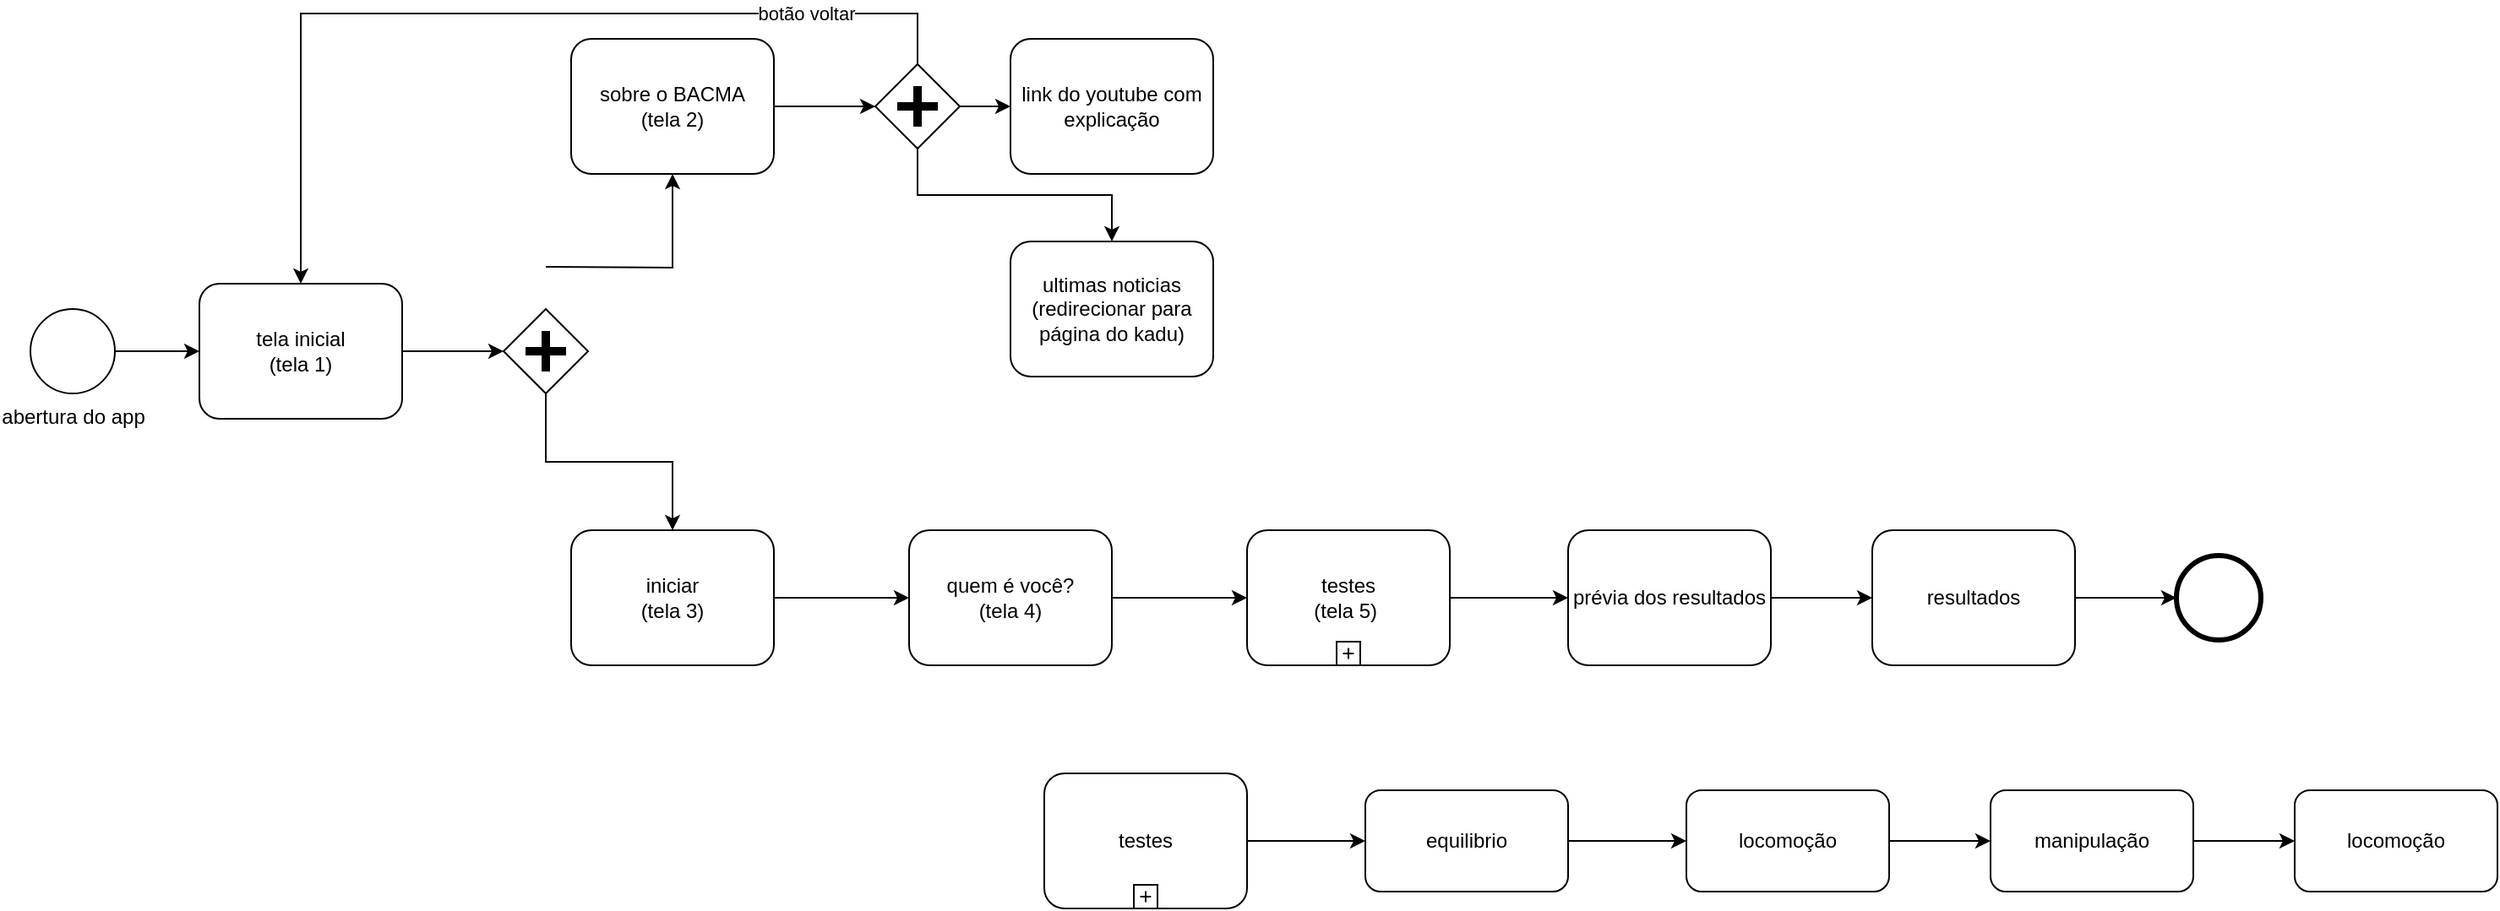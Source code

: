 <mxfile version="26.1.3">
  <diagram name="Page-1" id="2a216829-ef6e-dabb-86c1-c78162f3ba2b">
    <mxGraphModel dx="1173" dy="613" grid="1" gridSize="10" guides="1" tooltips="1" connect="1" arrows="1" fold="1" page="1" pageScale="1" pageWidth="850" pageHeight="1100" background="none" math="0" shadow="0">
      <root>
        <mxCell id="0" />
        <mxCell id="1" parent="0" />
        <mxCell id="7a84cebc1def654-1" value="abertura do app" style="shape=mxgraph.bpmn.shape;html=1;verticalLabelPosition=bottom;labelBackgroundColor=#ffffff;verticalAlign=top;perimeter=ellipsePerimeter;outline=standard;symbol=general;" parent="1" vertex="1">
          <mxGeometry x="260" y="265" width="50" height="50" as="geometry" />
        </mxCell>
        <mxCell id="BAjG6atXqVWXZ9zUJh5G-3" value="" style="edgeStyle=orthogonalEdgeStyle;rounded=0;orthogonalLoop=1;jettySize=auto;html=1;" edge="1" parent="1" source="7a84cebc1def654-2" target="7a84cebc1def654-9">
          <mxGeometry relative="1" as="geometry" />
        </mxCell>
        <mxCell id="7a84cebc1def654-2" value="tela inicial&lt;br&gt;(tela 1)" style="shape=ext;rounded=1;html=1;whiteSpace=wrap;" parent="1" vertex="1">
          <mxGeometry x="360" y="250" width="120" height="80" as="geometry" />
        </mxCell>
        <mxCell id="BAjG6atXqVWXZ9zUJh5G-12" value="" style="edgeStyle=orthogonalEdgeStyle;rounded=0;orthogonalLoop=1;jettySize=auto;html=1;" edge="1" parent="1" source="7a84cebc1def654-3" target="BAjG6atXqVWXZ9zUJh5G-11">
          <mxGeometry relative="1" as="geometry" />
        </mxCell>
        <mxCell id="7a84cebc1def654-3" value="sobre o BACMA&lt;br&gt;(tela 2)" style="shape=ext;rounded=1;html=1;whiteSpace=wrap;" parent="1" vertex="1">
          <mxGeometry x="580" y="105" width="120" height="80" as="geometry" />
        </mxCell>
        <mxCell id="BAjG6atXqVWXZ9zUJh5G-21" value="" style="edgeStyle=orthogonalEdgeStyle;rounded=0;orthogonalLoop=1;jettySize=auto;html=1;" edge="1" parent="1" source="7a84cebc1def654-8" target="BAjG6atXqVWXZ9zUJh5G-20">
          <mxGeometry relative="1" as="geometry" />
        </mxCell>
        <mxCell id="7a84cebc1def654-8" value="iniciar&lt;br&gt;(tela 3)" style="shape=ext;rounded=1;html=1;whiteSpace=wrap;" parent="1" vertex="1">
          <mxGeometry x="580" y="396" width="120" height="80" as="geometry" />
        </mxCell>
        <mxCell id="BAjG6atXqVWXZ9zUJh5G-5" style="edgeStyle=orthogonalEdgeStyle;rounded=0;orthogonalLoop=1;jettySize=auto;html=1;entryX=0.5;entryY=0;entryDx=0;entryDy=0;" edge="1" parent="1" source="7a84cebc1def654-9" target="7a84cebc1def654-8">
          <mxGeometry relative="1" as="geometry" />
        </mxCell>
        <mxCell id="BAjG6atXqVWXZ9zUJh5G-6" style="edgeStyle=orthogonalEdgeStyle;rounded=0;orthogonalLoop=1;jettySize=auto;html=1;entryX=0.5;entryY=1;entryDx=0;entryDy=0;" edge="1" parent="1" target="7a84cebc1def654-3">
          <mxGeometry relative="1" as="geometry">
            <mxPoint x="565" y="240" as="sourcePoint" />
          </mxGeometry>
        </mxCell>
        <mxCell id="7a84cebc1def654-9" value="" style="shape=mxgraph.bpmn.shape;html=1;verticalLabelPosition=bottom;labelBackgroundColor=#ffffff;verticalAlign=top;perimeter=rhombusPerimeter;background=gateway;outline=none;symbol=parallelGw;" parent="1" vertex="1">
          <mxGeometry x="540" y="265" width="50" height="50" as="geometry" />
        </mxCell>
        <mxCell id="7a84cebc1def654-26" value="" style="shape=mxgraph.bpmn.shape;html=1;verticalLabelPosition=bottom;labelBackgroundColor=#ffffff;verticalAlign=top;perimeter=ellipsePerimeter;outline=end;symbol=general;" parent="1" vertex="1">
          <mxGeometry x="1530" y="411" width="50" height="50" as="geometry" />
        </mxCell>
        <mxCell id="BAjG6atXqVWXZ9zUJh5G-31" value="" style="edgeStyle=orthogonalEdgeStyle;rounded=0;orthogonalLoop=1;jettySize=auto;html=1;" edge="1" parent="1" source="7a84cebc1def654-29" target="BAjG6atXqVWXZ9zUJh5G-30">
          <mxGeometry relative="1" as="geometry">
            <Array as="points">
              <mxPoint x="941" y="580" />
            </Array>
          </mxGeometry>
        </mxCell>
        <mxCell id="7a84cebc1def654-29" value="testes" style="html=1;whiteSpace=wrap;rounded=1;" parent="1" vertex="1">
          <mxGeometry x="860" y="540" width="120" height="80" as="geometry" />
        </mxCell>
        <mxCell id="7a84cebc1def654-30" value="" style="html=1;shape=plus;" parent="7a84cebc1def654-29" vertex="1">
          <mxGeometry x="0.5" y="1" width="14" height="14" relative="1" as="geometry">
            <mxPoint x="-7" y="-14" as="offset" />
          </mxGeometry>
        </mxCell>
        <mxCell id="7a84cebc1def654-36" style="edgeStyle=orthogonalEdgeStyle;rounded=0;html=1;jettySize=auto;orthogonalLoop=1;" parent="1" source="7a84cebc1def654-1" target="7a84cebc1def654-2" edge="1">
          <mxGeometry relative="1" as="geometry" />
        </mxCell>
        <mxCell id="BAjG6atXqVWXZ9zUJh5G-9" value="link do youtube com explicação" style="shape=ext;rounded=1;html=1;whiteSpace=wrap;" vertex="1" parent="1">
          <mxGeometry x="840" y="105" width="120" height="80" as="geometry" />
        </mxCell>
        <mxCell id="BAjG6atXqVWXZ9zUJh5G-15" style="edgeStyle=orthogonalEdgeStyle;rounded=0;orthogonalLoop=1;jettySize=auto;html=1;exitX=0.5;exitY=1;exitDx=0;exitDy=0;entryX=0.5;entryY=0;entryDx=0;entryDy=0;" edge="1" parent="1" source="BAjG6atXqVWXZ9zUJh5G-11" target="BAjG6atXqVWXZ9zUJh5G-14">
          <mxGeometry relative="1" as="geometry" />
        </mxCell>
        <mxCell id="BAjG6atXqVWXZ9zUJh5G-17" style="edgeStyle=orthogonalEdgeStyle;rounded=0;orthogonalLoop=1;jettySize=auto;html=1;exitX=1;exitY=0.5;exitDx=0;exitDy=0;" edge="1" parent="1" source="BAjG6atXqVWXZ9zUJh5G-11" target="BAjG6atXqVWXZ9zUJh5G-9">
          <mxGeometry relative="1" as="geometry" />
        </mxCell>
        <mxCell id="BAjG6atXqVWXZ9zUJh5G-18" style="edgeStyle=orthogonalEdgeStyle;rounded=0;orthogonalLoop=1;jettySize=auto;html=1;exitX=0.5;exitY=0;exitDx=0;exitDy=0;entryX=0.5;entryY=0;entryDx=0;entryDy=0;" edge="1" parent="1" source="BAjG6atXqVWXZ9zUJh5G-11" target="7a84cebc1def654-2">
          <mxGeometry relative="1" as="geometry">
            <Array as="points">
              <mxPoint x="785" y="90" />
              <mxPoint x="420" y="90" />
            </Array>
          </mxGeometry>
        </mxCell>
        <mxCell id="BAjG6atXqVWXZ9zUJh5G-19" value="botão voltar" style="edgeLabel;html=1;align=center;verticalAlign=middle;resizable=0;points=[];" vertex="1" connectable="0" parent="BAjG6atXqVWXZ9zUJh5G-18">
          <mxGeometry x="-0.652" relative="1" as="geometry">
            <mxPoint as="offset" />
          </mxGeometry>
        </mxCell>
        <mxCell id="BAjG6atXqVWXZ9zUJh5G-11" value="" style="shape=mxgraph.bpmn.shape;html=1;verticalLabelPosition=bottom;labelBackgroundColor=#ffffff;verticalAlign=top;perimeter=rhombusPerimeter;background=gateway;outline=none;symbol=parallelGw;" vertex="1" parent="1">
          <mxGeometry x="760" y="120" width="50" height="50" as="geometry" />
        </mxCell>
        <mxCell id="BAjG6atXqVWXZ9zUJh5G-14" value="ultimas noticias&lt;br&gt;(redirecionar para página do kadu)" style="shape=ext;rounded=1;html=1;whiteSpace=wrap;" vertex="1" parent="1">
          <mxGeometry x="840" y="225" width="120" height="80" as="geometry" />
        </mxCell>
        <mxCell id="BAjG6atXqVWXZ9zUJh5G-29" value="" style="edgeStyle=orthogonalEdgeStyle;rounded=0;orthogonalLoop=1;jettySize=auto;html=1;" edge="1" parent="1" source="BAjG6atXqVWXZ9zUJh5G-20" target="BAjG6atXqVWXZ9zUJh5G-27">
          <mxGeometry relative="1" as="geometry" />
        </mxCell>
        <mxCell id="BAjG6atXqVWXZ9zUJh5G-20" value="quem é você?&lt;br&gt;(tela 4)" style="shape=ext;rounded=1;html=1;whiteSpace=wrap;" vertex="1" parent="1">
          <mxGeometry x="780" y="396" width="120" height="80" as="geometry" />
        </mxCell>
        <mxCell id="BAjG6atXqVWXZ9zUJh5G-49" value="" style="edgeStyle=orthogonalEdgeStyle;rounded=0;orthogonalLoop=1;jettySize=auto;html=1;" edge="1" parent="1" source="BAjG6atXqVWXZ9zUJh5G-27" target="BAjG6atXqVWXZ9zUJh5G-48">
          <mxGeometry relative="1" as="geometry" />
        </mxCell>
        <mxCell id="BAjG6atXqVWXZ9zUJh5G-27" value="testes&lt;br&gt;(tela 5)&amp;nbsp;" style="html=1;whiteSpace=wrap;rounded=1;" vertex="1" parent="1">
          <mxGeometry x="980" y="396" width="120" height="80" as="geometry" />
        </mxCell>
        <mxCell id="BAjG6atXqVWXZ9zUJh5G-28" value="" style="html=1;shape=plus;" vertex="1" parent="BAjG6atXqVWXZ9zUJh5G-27">
          <mxGeometry x="0.5" y="1" width="14" height="14" relative="1" as="geometry">
            <mxPoint x="-7" y="-14" as="offset" />
          </mxGeometry>
        </mxCell>
        <mxCell id="BAjG6atXqVWXZ9zUJh5G-61" value="" style="edgeStyle=orthogonalEdgeStyle;rounded=0;orthogonalLoop=1;jettySize=auto;html=1;" edge="1" parent="1" source="BAjG6atXqVWXZ9zUJh5G-30" target="BAjG6atXqVWXZ9zUJh5G-33">
          <mxGeometry relative="1" as="geometry" />
        </mxCell>
        <mxCell id="BAjG6atXqVWXZ9zUJh5G-30" value="equilibrio" style="whiteSpace=wrap;html=1;rounded=1;" vertex="1" parent="1">
          <mxGeometry x="1050" y="550" width="120" height="60" as="geometry" />
        </mxCell>
        <mxCell id="BAjG6atXqVWXZ9zUJh5G-62" value="" style="edgeStyle=orthogonalEdgeStyle;rounded=0;orthogonalLoop=1;jettySize=auto;html=1;" edge="1" parent="1" source="BAjG6atXqVWXZ9zUJh5G-33" target="BAjG6atXqVWXZ9zUJh5G-36">
          <mxGeometry relative="1" as="geometry" />
        </mxCell>
        <mxCell id="BAjG6atXqVWXZ9zUJh5G-33" value="locomoção" style="whiteSpace=wrap;html=1;rounded=1;" vertex="1" parent="1">
          <mxGeometry x="1240" y="550" width="120" height="60" as="geometry" />
        </mxCell>
        <mxCell id="BAjG6atXqVWXZ9zUJh5G-63" value="" style="edgeStyle=orthogonalEdgeStyle;rounded=0;orthogonalLoop=1;jettySize=auto;html=1;" edge="1" parent="1" source="BAjG6atXqVWXZ9zUJh5G-36" target="BAjG6atXqVWXZ9zUJh5G-39">
          <mxGeometry relative="1" as="geometry" />
        </mxCell>
        <mxCell id="BAjG6atXqVWXZ9zUJh5G-36" value="manipulação" style="whiteSpace=wrap;html=1;rounded=1;" vertex="1" parent="1">
          <mxGeometry x="1420" y="550" width="120" height="60" as="geometry" />
        </mxCell>
        <mxCell id="BAjG6atXqVWXZ9zUJh5G-39" value="locomoção" style="whiteSpace=wrap;html=1;rounded=1;" vertex="1" parent="1">
          <mxGeometry x="1600" y="550" width="120" height="60" as="geometry" />
        </mxCell>
        <mxCell id="BAjG6atXqVWXZ9zUJh5G-65" value="" style="edgeStyle=orthogonalEdgeStyle;rounded=0;orthogonalLoop=1;jettySize=auto;html=1;" edge="1" parent="1" source="BAjG6atXqVWXZ9zUJh5G-48" target="BAjG6atXqVWXZ9zUJh5G-64">
          <mxGeometry relative="1" as="geometry" />
        </mxCell>
        <mxCell id="BAjG6atXqVWXZ9zUJh5G-48" value="prévia dos resultados" style="shape=ext;rounded=1;html=1;whiteSpace=wrap;" vertex="1" parent="1">
          <mxGeometry x="1170" y="396" width="120" height="80" as="geometry" />
        </mxCell>
        <mxCell id="BAjG6atXqVWXZ9zUJh5G-66" value="" style="edgeStyle=orthogonalEdgeStyle;rounded=0;orthogonalLoop=1;jettySize=auto;html=1;" edge="1" parent="1" source="BAjG6atXqVWXZ9zUJh5G-64" target="7a84cebc1def654-26">
          <mxGeometry relative="1" as="geometry" />
        </mxCell>
        <mxCell id="BAjG6atXqVWXZ9zUJh5G-64" value="resultados" style="shape=ext;rounded=1;html=1;whiteSpace=wrap;" vertex="1" parent="1">
          <mxGeometry x="1350" y="396" width="120" height="80" as="geometry" />
        </mxCell>
      </root>
    </mxGraphModel>
  </diagram>
</mxfile>
